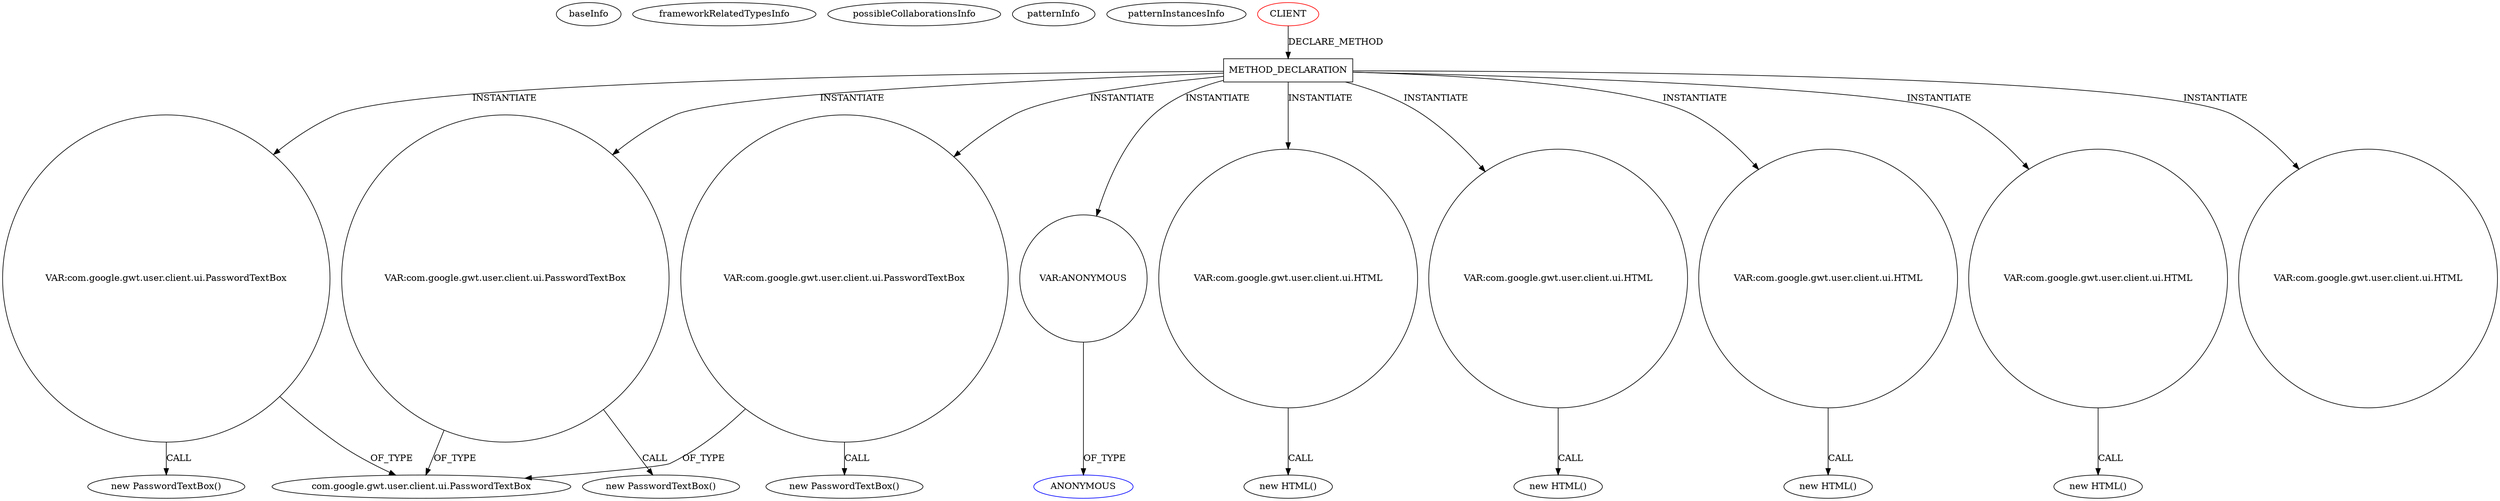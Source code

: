 digraph {
baseInfo[graphId=1008,category="pattern",isAnonymous=false,possibleRelation=false]
frameworkRelatedTypesInfo[]
possibleCollaborationsInfo[]
patternInfo[frequency=2.0,patternRootClient=0]
patternInstancesInfo[0="MainMain-ChatCafeine~/MainMain-ChatCafeine/ChatCafeine-master/ChatCafeine/src/sources/client/vue/profil/ProfilPanel.java~ProfilPanel~278",1="woox-serverapp~/woox-serverapp/serverapp-master/src/wooxes/net/shared/Usuari.java~Usuari~4667"]
194[label="new PasswordTextBox()",vertexType="CONSTRUCTOR_CALL",isFrameworkType=false]
195[label="VAR:com.google.gwt.user.client.ui.PasswordTextBox",vertexType="VARIABLE_EXPRESION",isFrameworkType=false,shape=circle]
196[label="com.google.gwt.user.client.ui.PasswordTextBox",vertexType="FRAMEWORK_CLASS_TYPE",isFrameworkType=false]
231[label="VAR:com.google.gwt.user.client.ui.PasswordTextBox",vertexType="VARIABLE_EXPRESION",isFrameworkType=false,shape=circle]
213[label="VAR:com.google.gwt.user.client.ui.PasswordTextBox",vertexType="VARIABLE_EXPRESION",isFrameworkType=false,shape=circle]
29[label="METHOD_DECLARATION",vertexType="CLIENT_METHOD_DECLARATION",isFrameworkType=false,shape=box]
0[label="CLIENT",vertexType="ROOT_CLIENT_CLASS_DECLARATION",isFrameworkType=false,color=red]
230[label="new PasswordTextBox()",vertexType="CONSTRUCTOR_CALL",isFrameworkType=false]
212[label="new PasswordTextBox()",vertexType="CONSTRUCTOR_CALL",isFrameworkType=false]
261[label="VAR:ANONYMOUS",vertexType="VARIABLE_EXPRESION",isFrameworkType=false,shape=circle]
262[label="ANONYMOUS",vertexType="REFERENCE_ANONYMOUS_DECLARATION",isFrameworkType=false,color=blue]
72[label="VAR:com.google.gwt.user.client.ui.HTML",vertexType="VARIABLE_EXPRESION",isFrameworkType=false,shape=circle]
71[label="new HTML()",vertexType="CONSTRUCTOR_CALL",isFrameworkType=false]
208[label="VAR:com.google.gwt.user.client.ui.HTML",vertexType="VARIABLE_EXPRESION",isFrameworkType=false,shape=circle]
207[label="new HTML()",vertexType="CONSTRUCTOR_CALL",isFrameworkType=false]
94[label="VAR:com.google.gwt.user.client.ui.HTML",vertexType="VARIABLE_EXPRESION",isFrameworkType=false,shape=circle]
93[label="new HTML()",vertexType="CONSTRUCTOR_CALL",isFrameworkType=false]
226[label="VAR:com.google.gwt.user.client.ui.HTML",vertexType="VARIABLE_EXPRESION",isFrameworkType=false,shape=circle]
225[label="new HTML()",vertexType="CONSTRUCTOR_CALL",isFrameworkType=false]
190[label="VAR:com.google.gwt.user.client.ui.HTML",vertexType="VARIABLE_EXPRESION",isFrameworkType=false,shape=circle]
213->196[label="OF_TYPE"]
231->196[label="OF_TYPE"]
29->94[label="INSTANTIATE"]
0->29[label="DECLARE_METHOD"]
29->231[label="INSTANTIATE"]
261->262[label="OF_TYPE"]
72->71[label="CALL"]
195->194[label="CALL"]
195->196[label="OF_TYPE"]
29->213[label="INSTANTIATE"]
29->195[label="INSTANTIATE"]
94->93[label="CALL"]
226->225[label="CALL"]
29->190[label="INSTANTIATE"]
231->230[label="CALL"]
213->212[label="CALL"]
29->72[label="INSTANTIATE"]
29->226[label="INSTANTIATE"]
29->261[label="INSTANTIATE"]
208->207[label="CALL"]
29->208[label="INSTANTIATE"]
}
